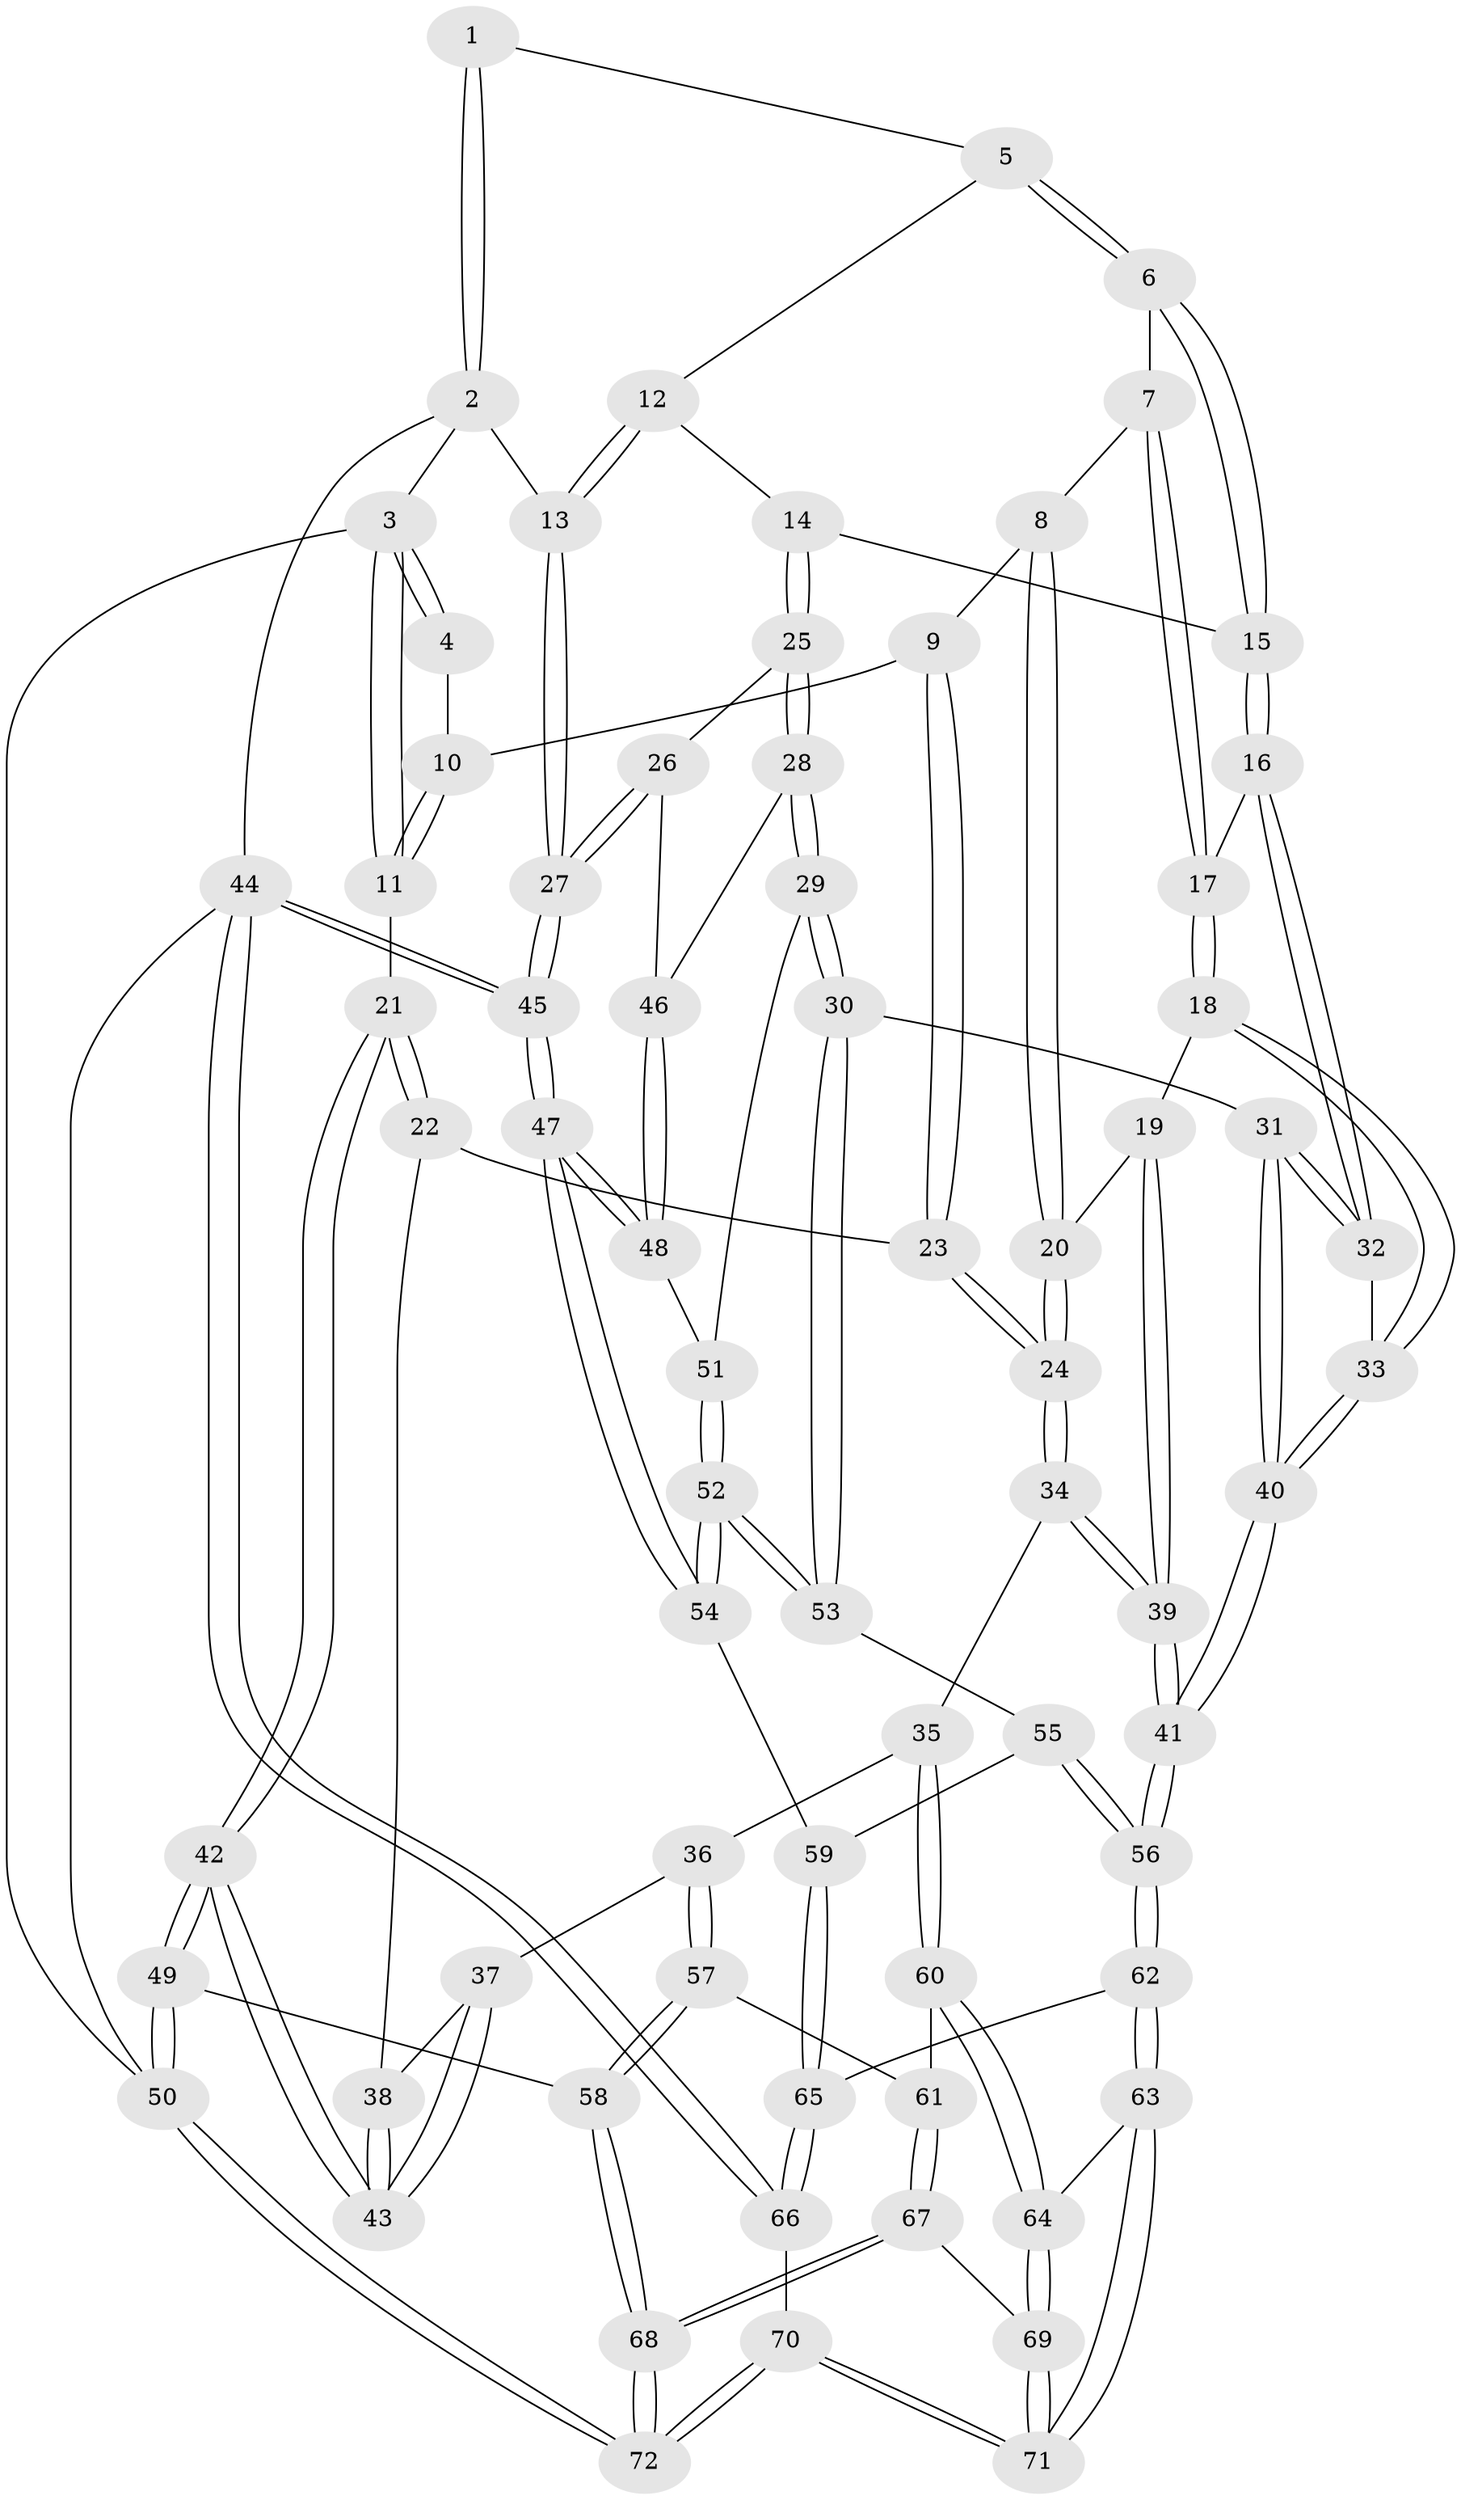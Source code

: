 // coarse degree distribution, {4: 0.425, 3: 0.125, 6: 0.1, 5: 0.325, 2: 0.025}
// Generated by graph-tools (version 1.1) at 2025/24/03/03/25 07:24:34]
// undirected, 72 vertices, 177 edges
graph export_dot {
graph [start="1"]
  node [color=gray90,style=filled];
  1 [pos="+0.47188702214750167+0"];
  2 [pos="+1+0"];
  3 [pos="+0+0"];
  4 [pos="+0.4494016977779311+0"];
  5 [pos="+0.5525447328441165+0.08059711772296305"];
  6 [pos="+0.5486049674779884+0.10896668935983438"];
  7 [pos="+0.51872472662332+0.19257850577498845"];
  8 [pos="+0.30089782675832766+0.21421348710262444"];
  9 [pos="+0.27206085784966605+0.20262920393386658"];
  10 [pos="+0.2810549850461296+0.07762599198853867"];
  11 [pos="+0+0.03695672528040922"];
  12 [pos="+0.7461188675011015+0.13462171871778134"];
  13 [pos="+1+0"];
  14 [pos="+0.7638379696593688+0.2770598450781999"];
  15 [pos="+0.7347999986042112+0.2878818516847198"];
  16 [pos="+0.7143168482412036+0.3037549793026384"];
  17 [pos="+0.5198221458493345+0.2089429596655781"];
  18 [pos="+0.5045257910682409+0.32316498352441336"];
  19 [pos="+0.4732118587200443+0.3370111094819909"];
  20 [pos="+0.4028894515849984+0.33006056055533595"];
  21 [pos="+0+0.05188634914561654"];
  22 [pos="+0.16833316368505596+0.273399824731679"];
  23 [pos="+0.2322815953494486+0.23898547671813608"];
  24 [pos="+0.3322538478258092+0.38669475856217594"];
  25 [pos="+0.8067072510357098+0.2897509181622881"];
  26 [pos="+1+0.2799837029978873"];
  27 [pos="+1+0.15606159963284333"];
  28 [pos="+0.7897237495910819+0.45125120966735704"];
  29 [pos="+0.773215970794478+0.47379596085583386"];
  30 [pos="+0.7512422157240858+0.4832290894022658"];
  31 [pos="+0.713420716952025+0.45869308242760953"];
  32 [pos="+0.6557984723702845+0.37823819760625704"];
  33 [pos="+0.5825389054523276+0.38608879466864704"];
  34 [pos="+0.28556791319075325+0.5076001902341947"];
  35 [pos="+0.24562717385277869+0.5128343726771596"];
  36 [pos="+0.20804550746522235+0.4945460545144831"];
  37 [pos="+0.2065826900555212+0.49307005413800803"];
  38 [pos="+0.16583870654828928+0.33404919892302526"];
  39 [pos="+0.3954155925964615+0.5418558725250099"];
  40 [pos="+0.5283723242897648+0.5968827607956311"];
  41 [pos="+0.5101609413467975+0.6364815695339646"];
  42 [pos="+0+0.47889348687231703"];
  43 [pos="+0+0.4730841546619902"];
  44 [pos="+1+1"];
  45 [pos="+1+0.7991069207330508"];
  46 [pos="+0.9372437945503554+0.40194857198085815"];
  47 [pos="+0.9654363023598188+0.6511507557049914"];
  48 [pos="+0.9227286661172855+0.4901947529568687"];
  49 [pos="+0+0.7044441645488794"];
  50 [pos="+0+1"];
  51 [pos="+0.8241841333533143+0.49662599521861106"];
  52 [pos="+0.8701400526530042+0.6053194497611458"];
  53 [pos="+0.7455859972651631+0.5390820370528928"];
  54 [pos="+0.9174115944155476+0.6486986980900235"];
  55 [pos="+0.7205352052448606+0.5779780784614228"];
  56 [pos="+0.5207645510036365+0.6661711279833159"];
  57 [pos="+0.031064302840238513+0.6749313144915405"];
  58 [pos="+0+0.7045135332997177"];
  59 [pos="+0.8067833684440208+0.6869439084276996"];
  60 [pos="+0.22677749753515103+0.6610697575345783"];
  61 [pos="+0.18323320231423945+0.7243277084041795"];
  62 [pos="+0.520868963205235+0.6775533160869588"];
  63 [pos="+0.46667649772762226+0.7491562287032788"];
  64 [pos="+0.4545029522155208+0.7534138599587539"];
  65 [pos="+0.709675322841733+0.785781690094478"];
  66 [pos="+0.8967362001661164+1"];
  67 [pos="+0.22722375589933974+0.8943245653592784"];
  68 [pos="+0.2034860265178802+0.9240676864920141"];
  69 [pos="+0.24535673742448916+0.8884296417503359"];
  70 [pos="+0.6231536670926267+1"];
  71 [pos="+0.5386246555021713+1"];
  72 [pos="+0.12620331925255948+1"];
  1 -- 2;
  1 -- 2;
  1 -- 5;
  2 -- 3;
  2 -- 13;
  2 -- 44;
  3 -- 4;
  3 -- 4;
  3 -- 11;
  3 -- 11;
  3 -- 50;
  4 -- 10;
  5 -- 6;
  5 -- 6;
  5 -- 12;
  6 -- 7;
  6 -- 15;
  6 -- 15;
  7 -- 8;
  7 -- 17;
  7 -- 17;
  8 -- 9;
  8 -- 20;
  8 -- 20;
  9 -- 10;
  9 -- 23;
  9 -- 23;
  10 -- 11;
  10 -- 11;
  11 -- 21;
  12 -- 13;
  12 -- 13;
  12 -- 14;
  13 -- 27;
  13 -- 27;
  14 -- 15;
  14 -- 25;
  14 -- 25;
  15 -- 16;
  15 -- 16;
  16 -- 17;
  16 -- 32;
  16 -- 32;
  17 -- 18;
  17 -- 18;
  18 -- 19;
  18 -- 33;
  18 -- 33;
  19 -- 20;
  19 -- 39;
  19 -- 39;
  20 -- 24;
  20 -- 24;
  21 -- 22;
  21 -- 22;
  21 -- 42;
  21 -- 42;
  22 -- 23;
  22 -- 38;
  23 -- 24;
  23 -- 24;
  24 -- 34;
  24 -- 34;
  25 -- 26;
  25 -- 28;
  25 -- 28;
  26 -- 27;
  26 -- 27;
  26 -- 46;
  27 -- 45;
  27 -- 45;
  28 -- 29;
  28 -- 29;
  28 -- 46;
  29 -- 30;
  29 -- 30;
  29 -- 51;
  30 -- 31;
  30 -- 53;
  30 -- 53;
  31 -- 32;
  31 -- 32;
  31 -- 40;
  31 -- 40;
  32 -- 33;
  33 -- 40;
  33 -- 40;
  34 -- 35;
  34 -- 39;
  34 -- 39;
  35 -- 36;
  35 -- 60;
  35 -- 60;
  36 -- 37;
  36 -- 57;
  36 -- 57;
  37 -- 38;
  37 -- 43;
  37 -- 43;
  38 -- 43;
  38 -- 43;
  39 -- 41;
  39 -- 41;
  40 -- 41;
  40 -- 41;
  41 -- 56;
  41 -- 56;
  42 -- 43;
  42 -- 43;
  42 -- 49;
  42 -- 49;
  44 -- 45;
  44 -- 45;
  44 -- 66;
  44 -- 66;
  44 -- 50;
  45 -- 47;
  45 -- 47;
  46 -- 48;
  46 -- 48;
  47 -- 48;
  47 -- 48;
  47 -- 54;
  47 -- 54;
  48 -- 51;
  49 -- 50;
  49 -- 50;
  49 -- 58;
  50 -- 72;
  50 -- 72;
  51 -- 52;
  51 -- 52;
  52 -- 53;
  52 -- 53;
  52 -- 54;
  52 -- 54;
  53 -- 55;
  54 -- 59;
  55 -- 56;
  55 -- 56;
  55 -- 59;
  56 -- 62;
  56 -- 62;
  57 -- 58;
  57 -- 58;
  57 -- 61;
  58 -- 68;
  58 -- 68;
  59 -- 65;
  59 -- 65;
  60 -- 61;
  60 -- 64;
  60 -- 64;
  61 -- 67;
  61 -- 67;
  62 -- 63;
  62 -- 63;
  62 -- 65;
  63 -- 64;
  63 -- 71;
  63 -- 71;
  64 -- 69;
  64 -- 69;
  65 -- 66;
  65 -- 66;
  66 -- 70;
  67 -- 68;
  67 -- 68;
  67 -- 69;
  68 -- 72;
  68 -- 72;
  69 -- 71;
  69 -- 71;
  70 -- 71;
  70 -- 71;
  70 -- 72;
  70 -- 72;
}

